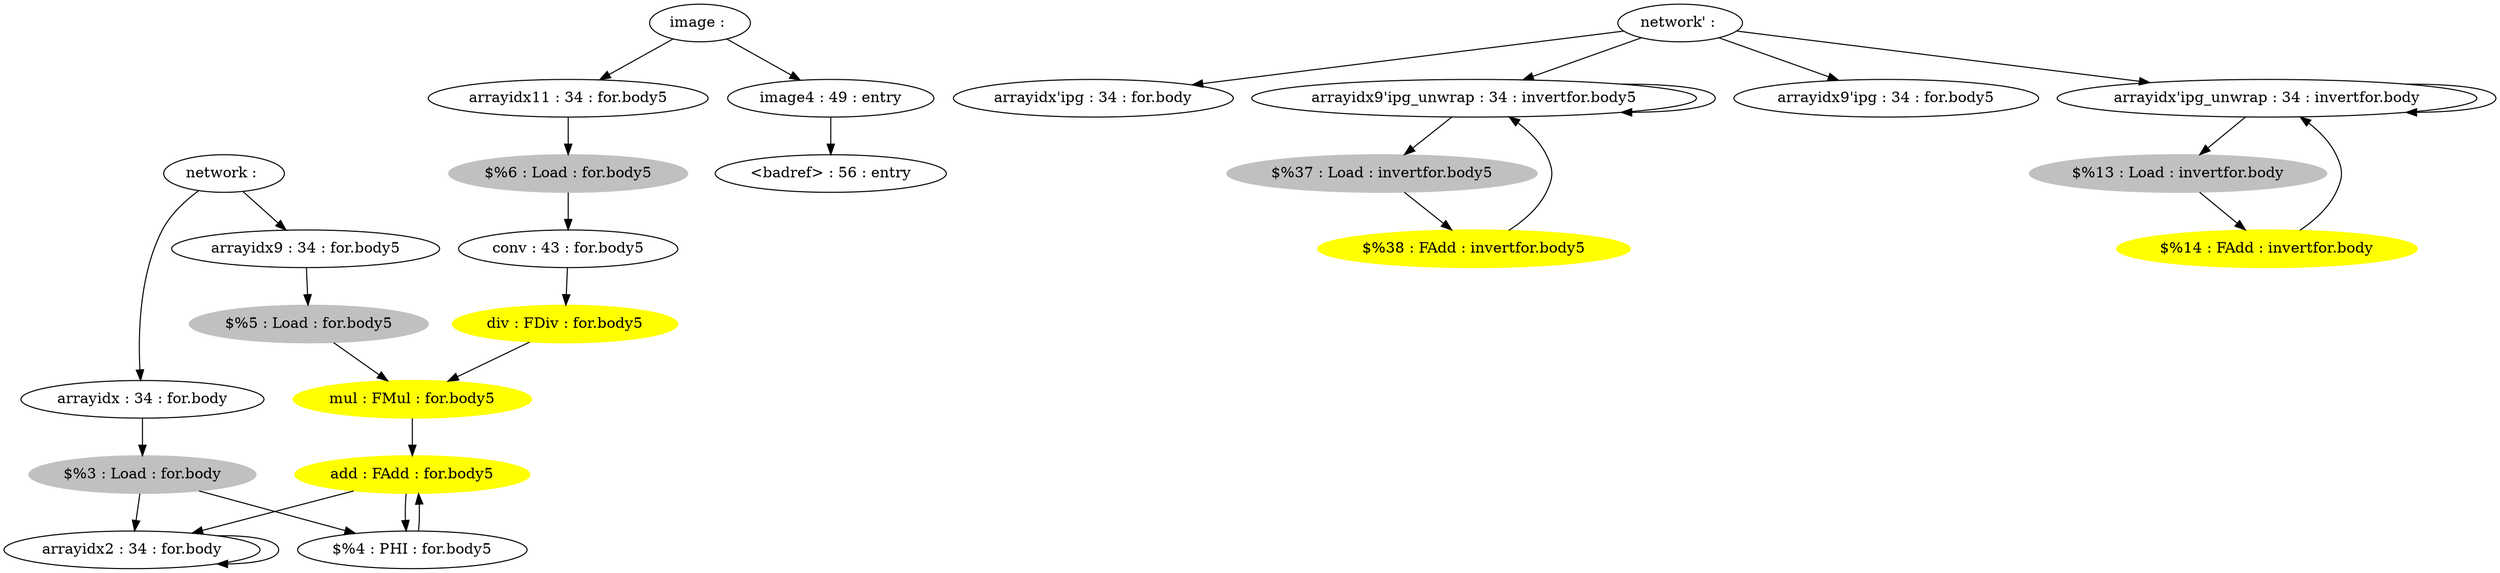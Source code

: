 digraph G {
		"arrayidx11 : 34 : for.body5" -> "$%6 : Load : for.body5" 
		"arrayidx : 34 : for.body" -> "$%3 : Load : for.body" 
		"arrayidx9 : 34 : for.body5" -> "$%5 : Load : for.body5" 
		"$%5 : Load : for.body5" [color = gray style=filled];
		"$%5 : Load : for.body5" -> "mul : FMul : for.body5" 
		"$%6 : Load : for.body5" [color = gray style=filled];
		"$%6 : Load : for.body5" -> "conv : 43 : for.body5" 
		"conv : 43 : for.body5" -> "div : FDiv : for.body5" 
		"div : FDiv : for.body5" [color = yellow style=filled];
		"div : FDiv : for.body5" -> "mul : FMul : for.body5" 
		"mul : FMul : for.body5" [color = yellow style=filled];
		"mul : FMul : for.body5" -> "add : FAdd : for.body5" 
		"add : FAdd : for.body5" [color = yellow style=filled];
		"add : FAdd : for.body5" -> "$%4 : PHI : for.body5" 
		"add : FAdd : for.body5" -> "arrayidx2 : 34 : for.body" 
		"image : " -> "arrayidx11 : 34 : for.body5" 
		"image : " -> "image4 : 49 : entry" 
		"network : " -> "arrayidx : 34 : for.body" 
		"network : " -> "arrayidx9 : 34 : for.body5" 
		"network' : " -> "arrayidx'ipg : 34 : for.body" 
		"network' : " -> "arrayidx9'ipg_unwrap : 34 : invertfor.body5" 
		"network' : " -> "arrayidx9'ipg : 34 : for.body5" 
		"network' : " -> "arrayidx'ipg_unwrap : 34 : invertfor.body" 
		"arrayidx'ipg_unwrap : 34 : invertfor.body" -> "$%13 : Load : invertfor.body" 
		"arrayidx'ipg_unwrap : 34 : invertfor.body" -> "arrayidx'ipg_unwrap : 34 : invertfor.body" 
		"$%3 : Load : for.body" [color = gray style=filled];
		"$%3 : Load : for.body" -> "$%4 : PHI : for.body5" 
		"$%3 : Load : for.body" -> "arrayidx2 : 34 : for.body" 
		"arrayidx2 : 34 : for.body" -> "arrayidx2 : 34 : for.body" 
		"$%4 : PHI : for.body5" -> "add : FAdd : for.body5" 
		"$%13 : Load : invertfor.body" [color = gray style=filled];
		"$%13 : Load : invertfor.body" -> "$%14 : FAdd : invertfor.body" 
		"$%14 : FAdd : invertfor.body" [color = yellow style=filled];
		"$%14 : FAdd : invertfor.body" -> "arrayidx'ipg_unwrap : 34 : invertfor.body" 
		"image4 : 49 : entry" -> "<badref> : 56 : entry" 
		"arrayidx9'ipg_unwrap : 34 : invertfor.body5" -> "$%37 : Load : invertfor.body5" 
		"arrayidx9'ipg_unwrap : 34 : invertfor.body5" -> "arrayidx9'ipg_unwrap : 34 : invertfor.body5" 
		"$%37 : Load : invertfor.body5" [color = gray style=filled];
		"$%37 : Load : invertfor.body5" -> "$%38 : FAdd : invertfor.body5" 
		"$%38 : FAdd : invertfor.body5" [color = yellow style=filled];
		"$%38 : FAdd : invertfor.body5" -> "arrayidx9'ipg_unwrap : 34 : invertfor.body5" 
}

